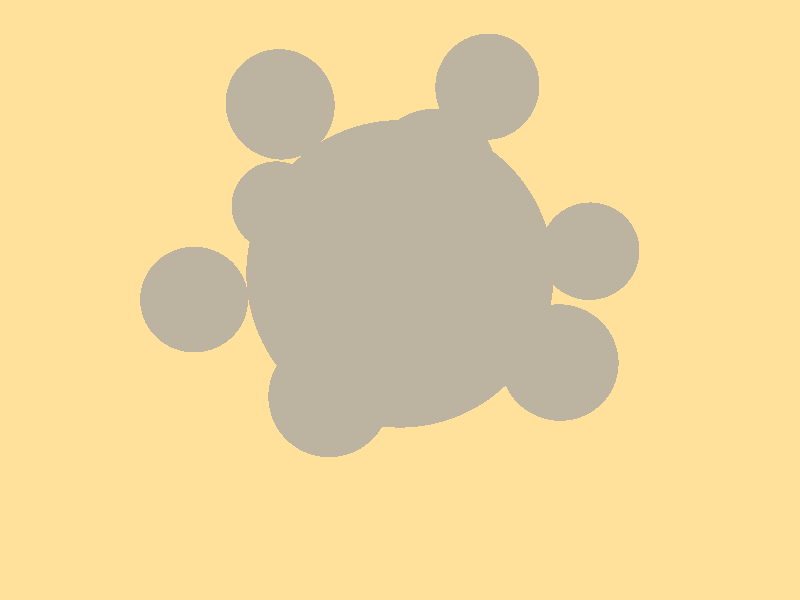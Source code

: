 // Persistence of Vision Raytracer
// Cluster of mirrored spheres 
// This file is essentially a copy of a similar file in MTV, Rayshade and Vivid
// This may look better at high resolutions 
// with max_trace_level set to 10 or 15

#include "colors.inc"

camera { // This is an unusual camera since it is a converted file
   location <2.31, 1.43, 1.65>
   up <0, 0, 1>          // The Z axis is up and
   right <-4/3, 0, 0> // The negative X axis is right
   direction <0, -1.60746, 0> // Field of view 45 degrees
   sky <0, 0, 1>
   look_at <0, 0, -0.1>
}

sphere { <0, 0, 0>, 10000
   pigment { SkyBlue }
   finish { ambient 1 diffuse .5}
}

light_source { <4, 3, 2 > color Gray30 }
light_source { <1, -4, 4> color Gray30 }
light_source { <-3, 1, 5> color Gray30 }

plane { z, -0.5
   pigment { color red 1.0 green 0.75 blue 0.33 }
   finish { diffuse 1 }
} // ambient .15 .1 .045 

/*
union {
   sphere { <0.7, 0, 0>, 0.2 texture { pigment { Red }   finish { diffuse 0.7} } }
   sphere { <0, 0.7, 0>, 0.2 texture { pigment { Green } finish { diffuse 0.7} } }
   sphere { <0, 0, 0.7>, 0.2 texture { pigment { Blue }  finish { diffuse 0.7} } }
}
*/

sphere { <0, 0, 0>, 0.5
   normal {
      bumps 0.4
      //turbulence .5
      // octaves 5
      scale 0.025
      //scale 0.05
   }
   finish {
      ambient 0.03
      diffuse 1
      reflection 0.4
      phong 1
      phong_size 3
   }
   pigment { color red 0.5 green 0.45 blue 0.35 }
}

union {
   sphere { <0.272166, 0.272166, 0.544331>, 0.166667  }
   sphere { <0.643951, 0.172546, 0>, 0.166667  }
   sphere { <0.172546, 0.643951, 0>, 0.166667 }
   sphere { <-0.371785, 0.0996195, 0.544331>, 0.166667  }
   sphere { <-0.471405, 0.471405, 0>, 0.166667  }
   sphere { <-0.643951, -0.172546, 0>, 0.166667  }
   sphere { <0.0996195, -0.371785, 0.544331>, 0.166667  }
   sphere { <-0.172546, -0.643951, 0>, 0.166667  }
   sphere { <0.471405, -0.471405, 0>, 0.166667  }

   pigment { color red 0.5 green 0.45 blue 0.35 }
   finish {
      ambient 0.035
      reflection 0.4
      diffuse 1
      phong 1 
      phong_size 3
   }
}

